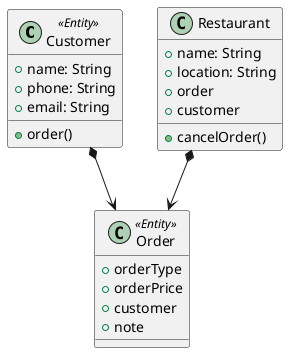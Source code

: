 @startuml Class Diagram

class Customer <<Entity>> {
  + name: String
  + phone: String
  + email: String
  + order()
}
class Order <<Entity>> {
  + orderType
  + orderPrice
  + customer
  + note
}

class Restaurant {
  + name: String
  + location: String
  + order
  + customer
  + cancelOrder()
}

Customer *--> Order
Restaurant *--> Order

@enduml